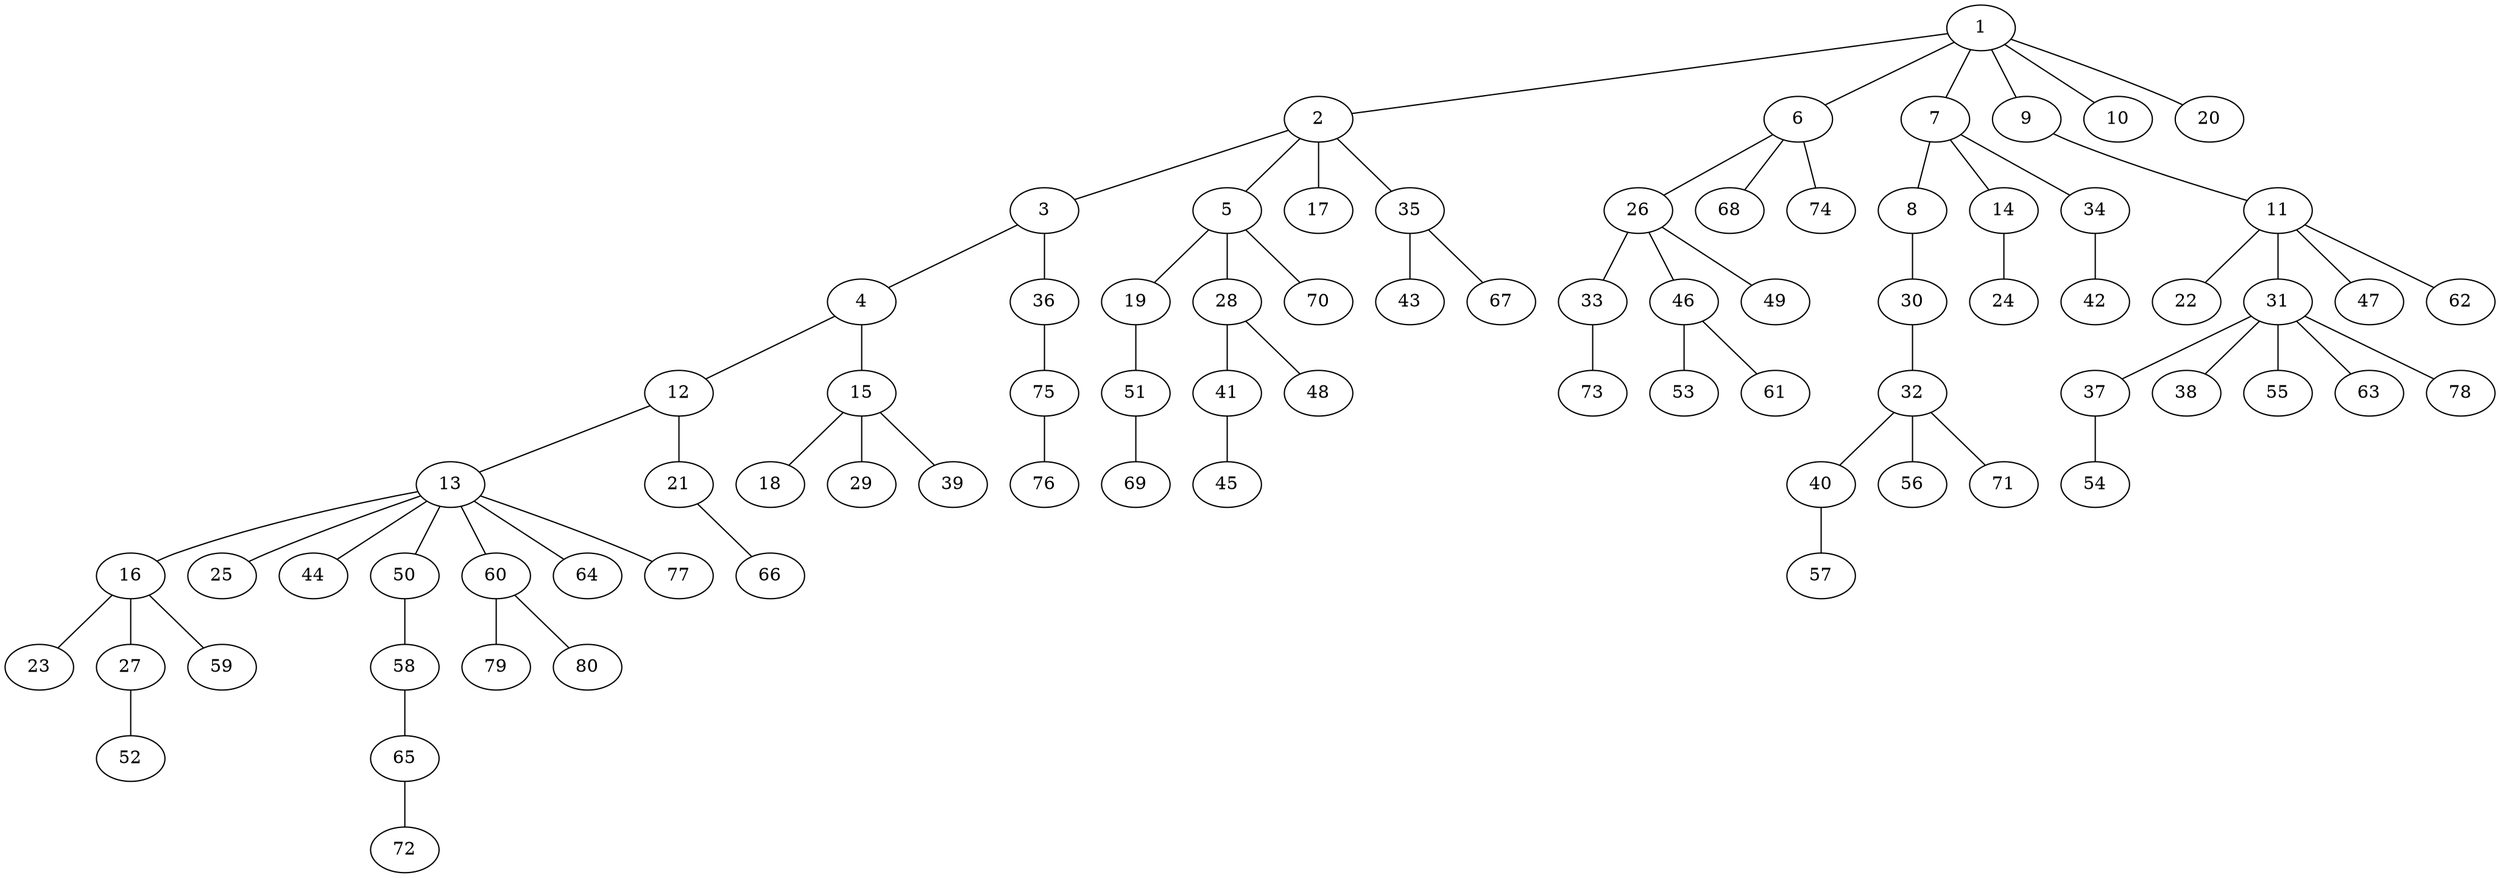 graph graphname {1--2
1--6
1--7
1--9
1--10
1--20
2--3
2--5
2--17
2--35
3--4
3--36
4--12
4--15
5--19
5--28
5--70
6--26
6--68
6--74
7--8
7--14
7--34
8--30
9--11
11--22
11--31
11--47
11--62
12--13
12--21
13--16
13--25
13--44
13--50
13--60
13--64
13--77
14--24
15--18
15--29
15--39
16--23
16--27
16--59
19--51
21--66
26--33
26--46
26--49
27--52
28--41
28--48
30--32
31--37
31--38
31--55
31--63
31--78
32--40
32--56
32--71
33--73
34--42
35--43
35--67
36--75
37--54
40--57
41--45
46--53
46--61
50--58
51--69
58--65
60--79
60--80
65--72
75--76
}